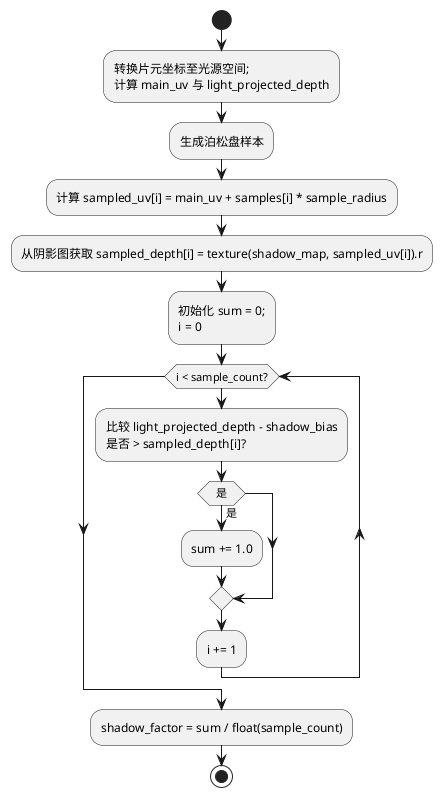 @startuml

start

:转换片元坐标至光源空间;\n计算 main_uv 与 light_projected_depth;

:生成泊松盘样本;


:计算 sampled_uv[i] = main_uv + samples[i] * sample_radius;

:从阴影图获取 sampled_depth[i] = texture(shadow_map, sampled_uv[i]).r;

:初始化 sum = 0;\ni = 0;

while (i < sample_count?)
  :比较 light_projected_depth - shadow_bias\n是否 > sampled_depth[i]?;
  if (是) then (是)
    :sum += 1.0;
  endif
  :i += 1;
endwhile

:shadow_factor = sum / float(sample_count);

stop
@enduml

